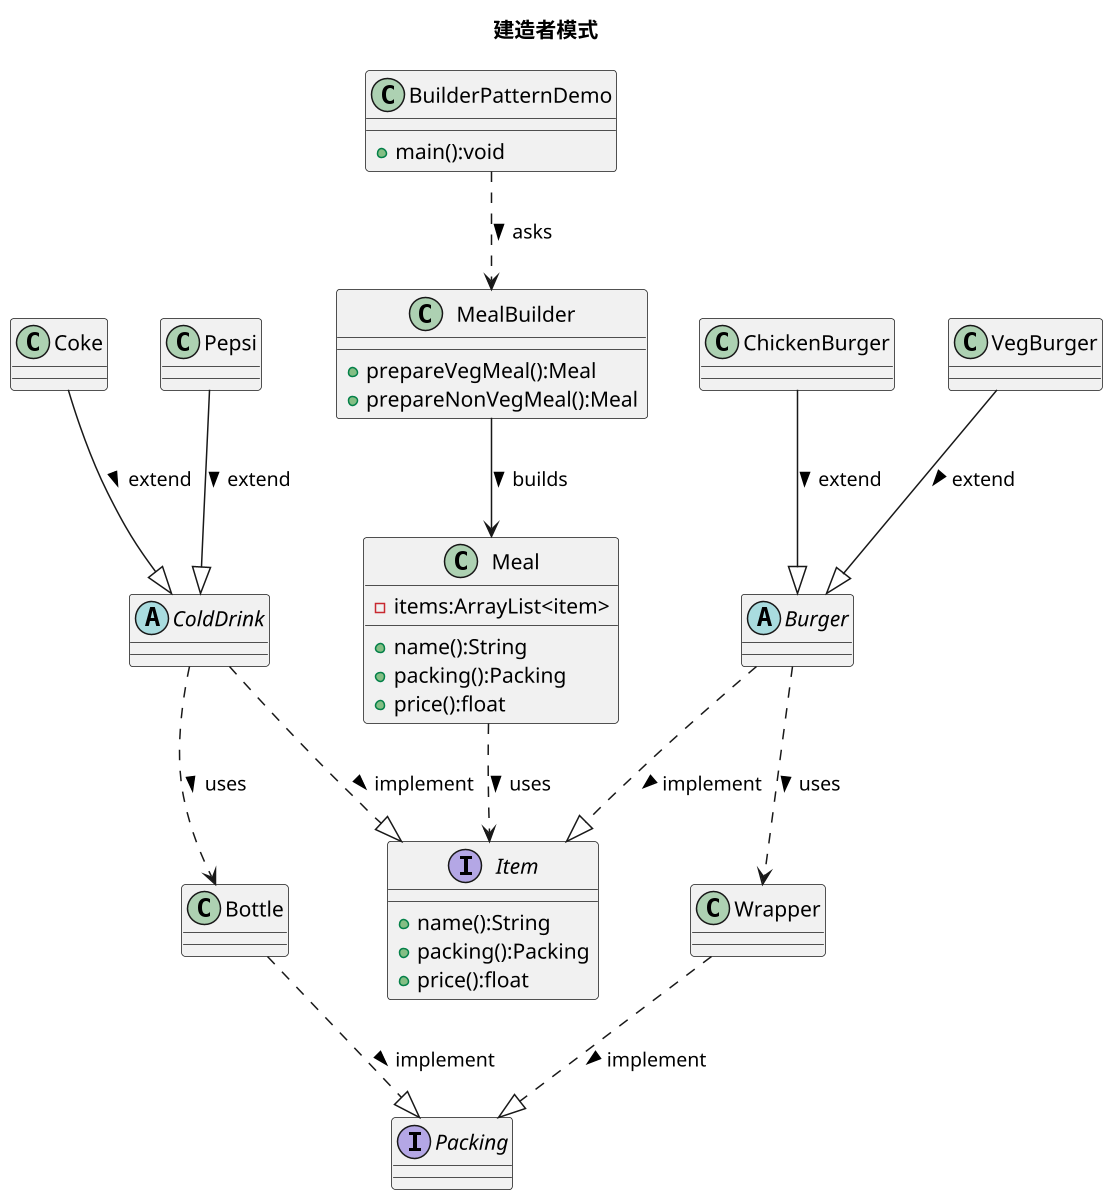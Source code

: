 @startuml
title 建造者模式
scale 1.5

interface Item{
    +name():String
    +packing():Packing
    +price():float
}

abstract class Burger

class VegBurger

class ChickenBurger

VegBurger --|> Burger: extend >
ChickenBurger --|> Burger: extend >
Burger ..|> Item: implement >

abstract class ColdDrink
class Pepsi
class Coke
Pepsi --|> ColdDrink: extend >
Coke --|> ColdDrink: extend >
ColdDrink ..|> Item: implement >

interface Packing
class Wrapper
class Bottle
Wrapper ..|> Packing: implement >
Bottle ..|> Packing: implement >

Burger ..> Wrapper: uses >
ColdDrink ..>Bottle: uses >

class Meal{
    -items:ArrayList<item>
    +name():String
    +packing():Packing
    +price():float
}

Meal ..> Item: uses >

class MealBuilder{
    +prepareVegMeal():Meal
    +prepareNonVegMeal():Meal
}

MealBuilder --> Meal: builds >

class BuilderPatternDemo{
    +main():void
}
BuilderPatternDemo ..> MealBuilder: asks >
@enduml